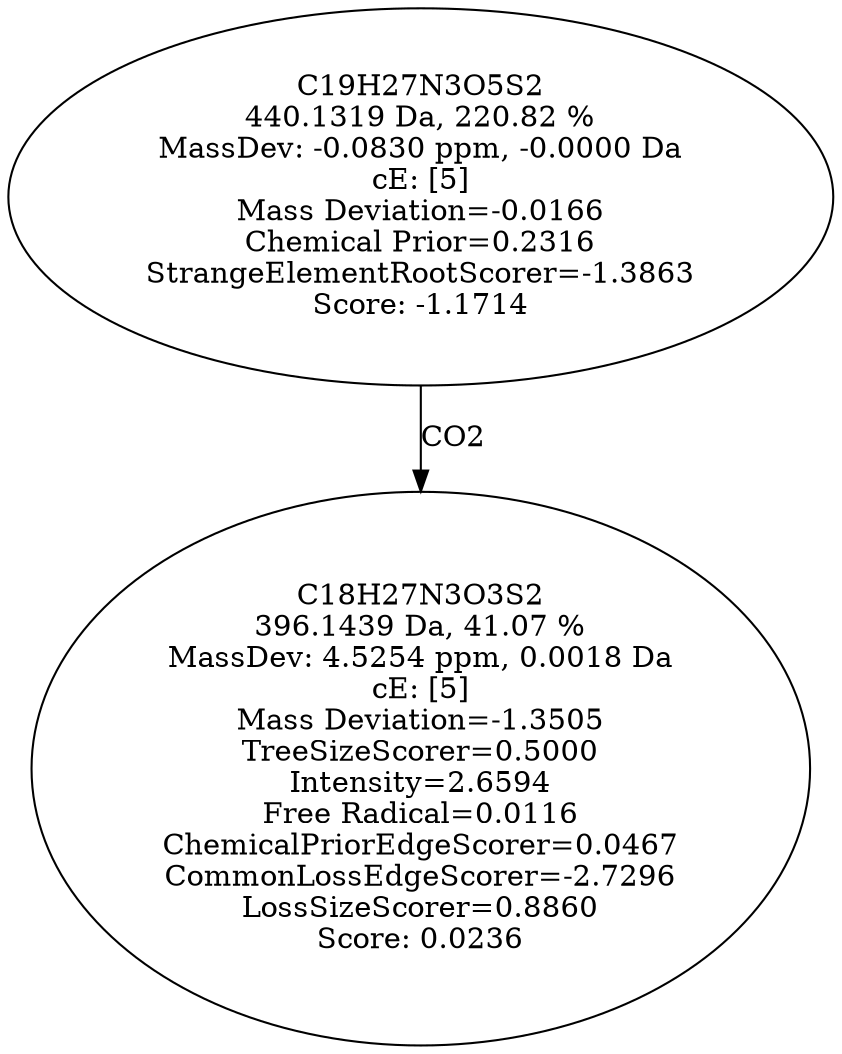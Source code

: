 strict digraph {
v1 [label="C18H27N3O3S2\n396.1439 Da, 41.07 %\nMassDev: 4.5254 ppm, 0.0018 Da\ncE: [5]\nMass Deviation=-1.3505\nTreeSizeScorer=0.5000\nIntensity=2.6594\nFree Radical=0.0116\nChemicalPriorEdgeScorer=0.0467\nCommonLossEdgeScorer=-2.7296\nLossSizeScorer=0.8860\nScore: 0.0236"];
v2 [label="C19H27N3O5S2\n440.1319 Da, 220.82 %\nMassDev: -0.0830 ppm, -0.0000 Da\ncE: [5]\nMass Deviation=-0.0166\nChemical Prior=0.2316\nStrangeElementRootScorer=-1.3863\nScore: -1.1714"];
v2 -> v1 [label="CO2"];
}